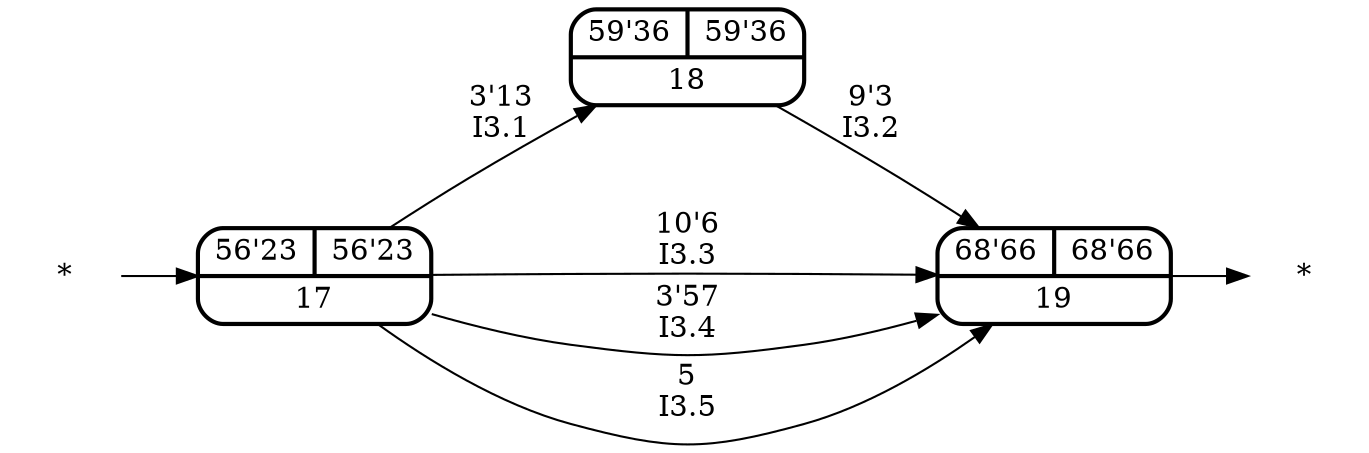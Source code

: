digraph grafo_inicial {
	rankdir = LR; node[style="rounded,bold"]
	17 [shape=record, label="{ 56'23 | 56'23 } | 17"];
	18 [shape=record, label="{ 59'36 | 59'36 } | 18"];
	19 [shape=record, label="{ 68'66 | 68'66 } | 19"];
	ast1 [label = "*", shape=plaintext]
	ast2 [label = "*", shape=plaintext]
	node [shape = circle];
	ast1 -> 17;
	17 -> 18 [label = "3'13" + "\nI3.1"];
	18 -> 19 [label = "9'3" + "\nI3.2"];
	17 -> 19 [label = "10'6" + "\nI3.3"];
	17 -> 19 [label = "3'57" + "\nI3.4"];
	17 -> 19 [label = "5" + "\nI3.5"];
	19 -> ast2;
}

